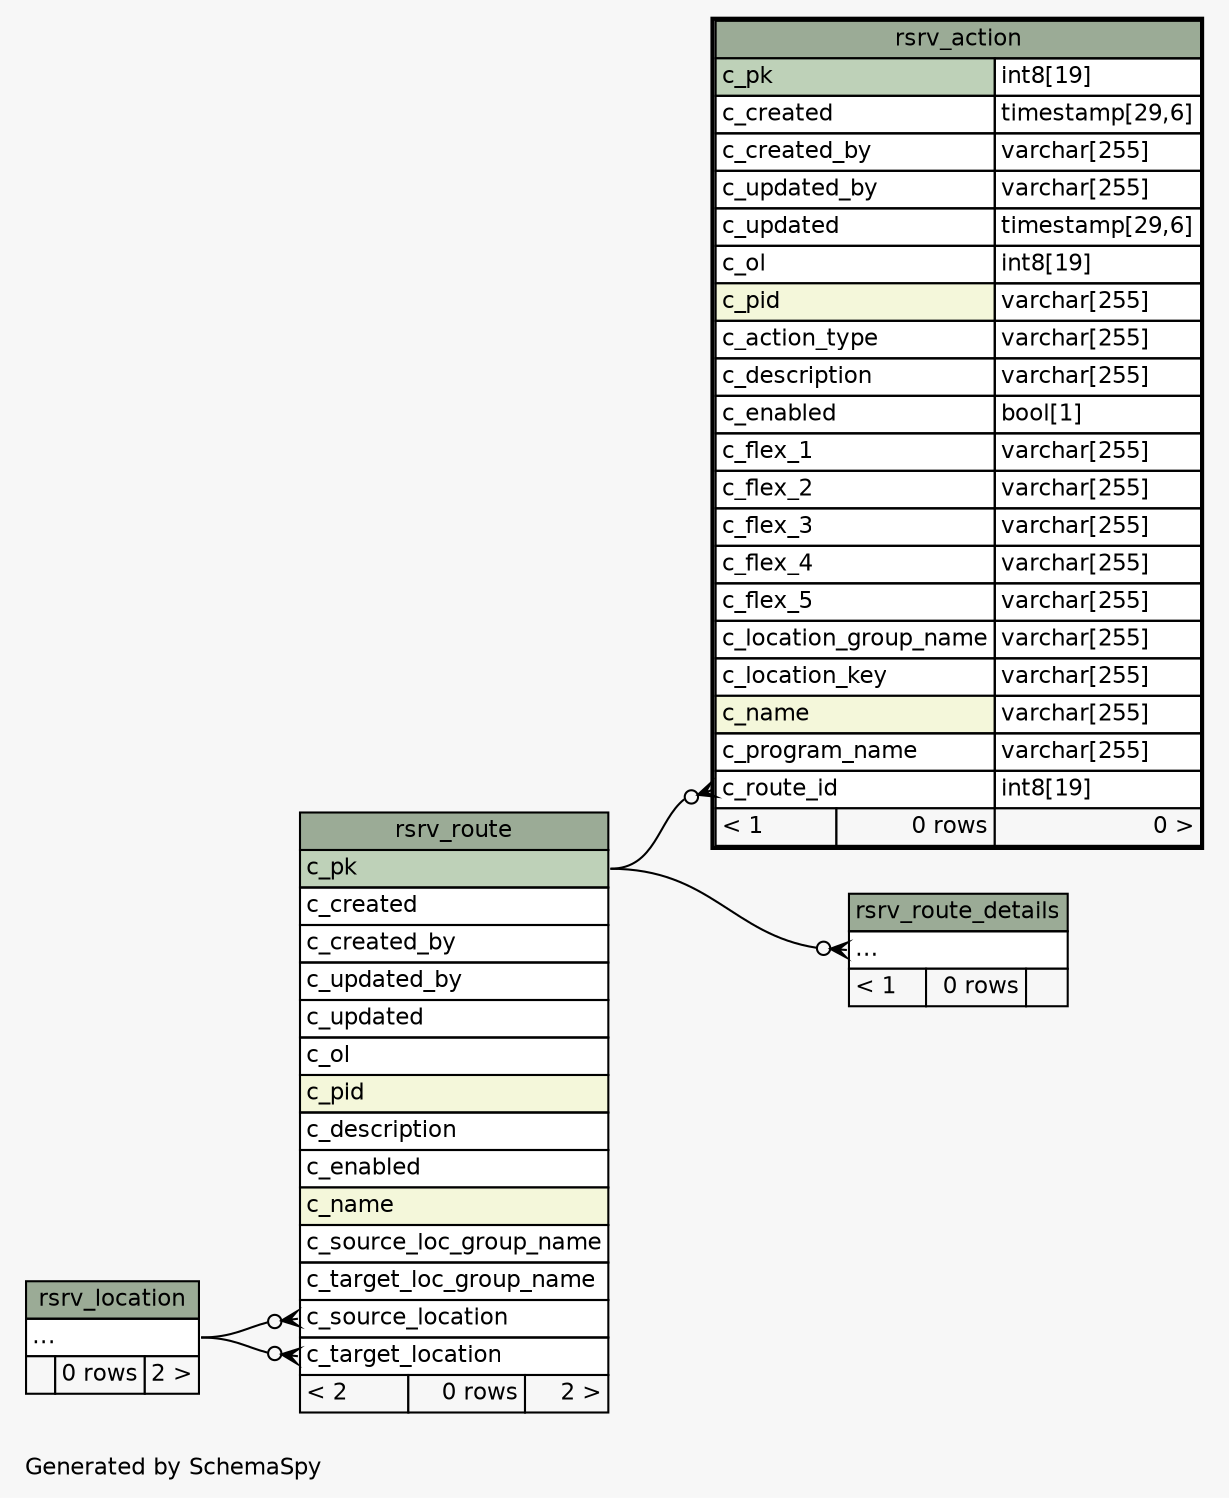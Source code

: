 // dot 2.43.0 on Linux 5.15.0-1035-azure
// SchemaSpy rev Unknown
digraph "twoDegreesRelationshipsDiagram" {
  graph [
    rankdir="RL"
    bgcolor="#f7f7f7"
    label="\nGenerated by SchemaSpy"
    labeljust="l"
    nodesep="0.18"
    ranksep="0.46"
    fontname="Helvetica"
    fontsize="11"
  ];
  node [
    fontname="Helvetica"
    fontsize="11"
    shape="plaintext"
  ];
  edge [
    arrowsize="0.8"
  ];
  "rsrv_action":"c_route_id":w -> "rsrv_route":"c_pk":e [arrowhead=none dir=back arrowtail=crowodot];
  "rsrv_route":"c_source_location":w -> "rsrv_location":"elipses":e [arrowhead=none dir=back arrowtail=crowodot];
  "rsrv_route":"c_target_location":w -> "rsrv_location":"elipses":e [arrowhead=none dir=back arrowtail=crowodot];
  "rsrv_route_details":"elipses":w -> "rsrv_route":"c_pk":e [arrowhead=none dir=back arrowtail=crowodot];
  "rsrv_action" [
    label=<
    <TABLE BORDER="2" CELLBORDER="1" CELLSPACING="0" BGCOLOR="#ffffff">
      <TR><TD COLSPAN="3" BGCOLOR="#9bab96" ALIGN="CENTER">rsrv_action</TD></TR>
      <TR><TD PORT="c_pk" COLSPAN="2" BGCOLOR="#bed1b8" ALIGN="LEFT">c_pk</TD><TD PORT="c_pk.type" ALIGN="LEFT">int8[19]</TD></TR>
      <TR><TD PORT="c_created" COLSPAN="2" ALIGN="LEFT">c_created</TD><TD PORT="c_created.type" ALIGN="LEFT">timestamp[29,6]</TD></TR>
      <TR><TD PORT="c_created_by" COLSPAN="2" ALIGN="LEFT">c_created_by</TD><TD PORT="c_created_by.type" ALIGN="LEFT">varchar[255]</TD></TR>
      <TR><TD PORT="c_updated_by" COLSPAN="2" ALIGN="LEFT">c_updated_by</TD><TD PORT="c_updated_by.type" ALIGN="LEFT">varchar[255]</TD></TR>
      <TR><TD PORT="c_updated" COLSPAN="2" ALIGN="LEFT">c_updated</TD><TD PORT="c_updated.type" ALIGN="LEFT">timestamp[29,6]</TD></TR>
      <TR><TD PORT="c_ol" COLSPAN="2" ALIGN="LEFT">c_ol</TD><TD PORT="c_ol.type" ALIGN="LEFT">int8[19]</TD></TR>
      <TR><TD PORT="c_pid" COLSPAN="2" BGCOLOR="#f4f7da" ALIGN="LEFT">c_pid</TD><TD PORT="c_pid.type" ALIGN="LEFT">varchar[255]</TD></TR>
      <TR><TD PORT="c_action_type" COLSPAN="2" ALIGN="LEFT">c_action_type</TD><TD PORT="c_action_type.type" ALIGN="LEFT">varchar[255]</TD></TR>
      <TR><TD PORT="c_description" COLSPAN="2" ALIGN="LEFT">c_description</TD><TD PORT="c_description.type" ALIGN="LEFT">varchar[255]</TD></TR>
      <TR><TD PORT="c_enabled" COLSPAN="2" ALIGN="LEFT">c_enabled</TD><TD PORT="c_enabled.type" ALIGN="LEFT">bool[1]</TD></TR>
      <TR><TD PORT="c_flex_1" COLSPAN="2" ALIGN="LEFT">c_flex_1</TD><TD PORT="c_flex_1.type" ALIGN="LEFT">varchar[255]</TD></TR>
      <TR><TD PORT="c_flex_2" COLSPAN="2" ALIGN="LEFT">c_flex_2</TD><TD PORT="c_flex_2.type" ALIGN="LEFT">varchar[255]</TD></TR>
      <TR><TD PORT="c_flex_3" COLSPAN="2" ALIGN="LEFT">c_flex_3</TD><TD PORT="c_flex_3.type" ALIGN="LEFT">varchar[255]</TD></TR>
      <TR><TD PORT="c_flex_4" COLSPAN="2" ALIGN="LEFT">c_flex_4</TD><TD PORT="c_flex_4.type" ALIGN="LEFT">varchar[255]</TD></TR>
      <TR><TD PORT="c_flex_5" COLSPAN="2" ALIGN="LEFT">c_flex_5</TD><TD PORT="c_flex_5.type" ALIGN="LEFT">varchar[255]</TD></TR>
      <TR><TD PORT="c_location_group_name" COLSPAN="2" ALIGN="LEFT">c_location_group_name</TD><TD PORT="c_location_group_name.type" ALIGN="LEFT">varchar[255]</TD></TR>
      <TR><TD PORT="c_location_key" COLSPAN="2" ALIGN="LEFT">c_location_key</TD><TD PORT="c_location_key.type" ALIGN="LEFT">varchar[255]</TD></TR>
      <TR><TD PORT="c_name" COLSPAN="2" BGCOLOR="#f4f7da" ALIGN="LEFT">c_name</TD><TD PORT="c_name.type" ALIGN="LEFT">varchar[255]</TD></TR>
      <TR><TD PORT="c_program_name" COLSPAN="2" ALIGN="LEFT">c_program_name</TD><TD PORT="c_program_name.type" ALIGN="LEFT">varchar[255]</TD></TR>
      <TR><TD PORT="c_route_id" COLSPAN="2" ALIGN="LEFT">c_route_id</TD><TD PORT="c_route_id.type" ALIGN="LEFT">int8[19]</TD></TR>
      <TR><TD ALIGN="LEFT" BGCOLOR="#f7f7f7">&lt; 1</TD><TD ALIGN="RIGHT" BGCOLOR="#f7f7f7">0 rows</TD><TD ALIGN="RIGHT" BGCOLOR="#f7f7f7">0 &gt;</TD></TR>
    </TABLE>>
    URL="rsrv_action.html"
    tooltip="rsrv_action"
  ];
  "rsrv_location" [
    label=<
    <TABLE BORDER="0" CELLBORDER="1" CELLSPACING="0" BGCOLOR="#ffffff">
      <TR><TD COLSPAN="3" BGCOLOR="#9bab96" ALIGN="CENTER">rsrv_location</TD></TR>
      <TR><TD PORT="elipses" COLSPAN="3" ALIGN="LEFT">...</TD></TR>
      <TR><TD ALIGN="LEFT" BGCOLOR="#f7f7f7">  </TD><TD ALIGN="RIGHT" BGCOLOR="#f7f7f7">0 rows</TD><TD ALIGN="RIGHT" BGCOLOR="#f7f7f7">2 &gt;</TD></TR>
    </TABLE>>
    URL="rsrv_location.html"
    tooltip="rsrv_location"
  ];
  "rsrv_route" [
    label=<
    <TABLE BORDER="0" CELLBORDER="1" CELLSPACING="0" BGCOLOR="#ffffff">
      <TR><TD COLSPAN="3" BGCOLOR="#9bab96" ALIGN="CENTER">rsrv_route</TD></TR>
      <TR><TD PORT="c_pk" COLSPAN="3" BGCOLOR="#bed1b8" ALIGN="LEFT">c_pk</TD></TR>
      <TR><TD PORT="c_created" COLSPAN="3" ALIGN="LEFT">c_created</TD></TR>
      <TR><TD PORT="c_created_by" COLSPAN="3" ALIGN="LEFT">c_created_by</TD></TR>
      <TR><TD PORT="c_updated_by" COLSPAN="3" ALIGN="LEFT">c_updated_by</TD></TR>
      <TR><TD PORT="c_updated" COLSPAN="3" ALIGN="LEFT">c_updated</TD></TR>
      <TR><TD PORT="c_ol" COLSPAN="3" ALIGN="LEFT">c_ol</TD></TR>
      <TR><TD PORT="c_pid" COLSPAN="3" BGCOLOR="#f4f7da" ALIGN="LEFT">c_pid</TD></TR>
      <TR><TD PORT="c_description" COLSPAN="3" ALIGN="LEFT">c_description</TD></TR>
      <TR><TD PORT="c_enabled" COLSPAN="3" ALIGN="LEFT">c_enabled</TD></TR>
      <TR><TD PORT="c_name" COLSPAN="3" BGCOLOR="#f4f7da" ALIGN="LEFT">c_name</TD></TR>
      <TR><TD PORT="c_source_loc_group_name" COLSPAN="3" ALIGN="LEFT">c_source_loc_group_name</TD></TR>
      <TR><TD PORT="c_target_loc_group_name" COLSPAN="3" ALIGN="LEFT">c_target_loc_group_name</TD></TR>
      <TR><TD PORT="c_source_location" COLSPAN="3" ALIGN="LEFT">c_source_location</TD></TR>
      <TR><TD PORT="c_target_location" COLSPAN="3" ALIGN="LEFT">c_target_location</TD></TR>
      <TR><TD ALIGN="LEFT" BGCOLOR="#f7f7f7">&lt; 2</TD><TD ALIGN="RIGHT" BGCOLOR="#f7f7f7">0 rows</TD><TD ALIGN="RIGHT" BGCOLOR="#f7f7f7">2 &gt;</TD></TR>
    </TABLE>>
    URL="rsrv_route.html"
    tooltip="rsrv_route"
  ];
  "rsrv_route_details" [
    label=<
    <TABLE BORDER="0" CELLBORDER="1" CELLSPACING="0" BGCOLOR="#ffffff">
      <TR><TD COLSPAN="3" BGCOLOR="#9bab96" ALIGN="CENTER">rsrv_route_details</TD></TR>
      <TR><TD PORT="elipses" COLSPAN="3" ALIGN="LEFT">...</TD></TR>
      <TR><TD ALIGN="LEFT" BGCOLOR="#f7f7f7">&lt; 1</TD><TD ALIGN="RIGHT" BGCOLOR="#f7f7f7">0 rows</TD><TD ALIGN="RIGHT" BGCOLOR="#f7f7f7">  </TD></TR>
    </TABLE>>
    URL="rsrv_route_details.html"
    tooltip="rsrv_route_details"
  ];
}
